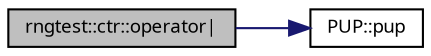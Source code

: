digraph "rngtest::ctr::operator|"
{
 // INTERACTIVE_SVG=YES
  bgcolor="transparent";
  edge [fontname="sans-serif",fontsize="9",labelfontname="sans-serif",labelfontsize="9"];
  node [fontname="sans-serif",fontsize="9",shape=record];
  rankdir="LR";
  Node1 [label="rngtest::ctr::operator\|",height=0.2,width=0.4,color="black", fillcolor="grey75", style="filled", fontcolor="black"];
  Node1 -> Node2 [color="midnightblue",fontsize="9",style="solid",fontname="sans-serif"];
  Node2 [label="PUP::pup",height=0.2,width=0.4,color="black",URL="$namespace_p_u_p.html#aa494dd0331773529acf90e7f40658c63",tooltip="Pack/Unpack enum class. "];
}
